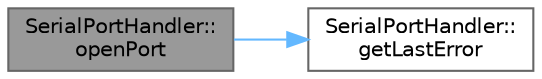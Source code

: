 digraph "SerialPortHandler::openPort"
{
 // LATEX_PDF_SIZE
  bgcolor="transparent";
  edge [fontname=Helvetica,fontsize=10,labelfontname=Helvetica,labelfontsize=10];
  node [fontname=Helvetica,fontsize=10,shape=box,height=0.2,width=0.4];
  rankdir="LR";
  Node1 [id="Node000001",label="SerialPortHandler::\lopenPort",height=0.2,width=0.4,color="gray40", fillcolor="grey60", style="filled", fontcolor="black",tooltip="Otwiera i konfiguruje port szeregowy. Ustawia nazwę portu, prędkość transmisji (baud rate) oraz inne ..."];
  Node1 -> Node2 [id="edge1_Node000001_Node000002",color="steelblue1",style="solid",tooltip=" "];
  Node2 [id="Node000002",label="SerialPortHandler::\lgetLastError",height=0.2,width=0.4,color="grey40", fillcolor="white", style="filled",URL="$d1/d1e/classSerialPortHandler.html#aa56731a0a07da0f041f45b98252fb768",tooltip="Zwraca opis ostatniego błędu portu szeregowego."];
}
